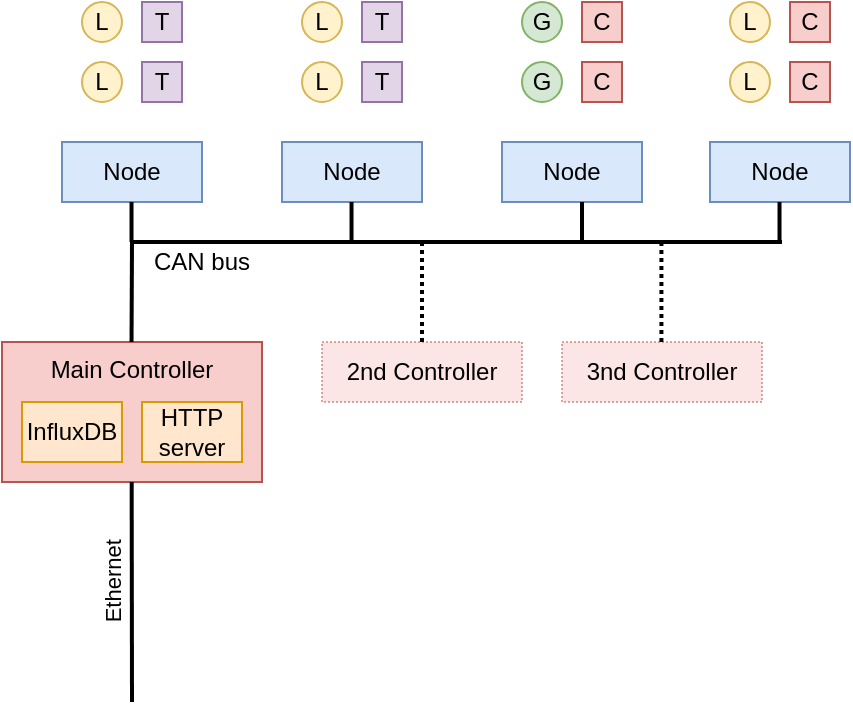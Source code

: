 <mxfile version="14.6.13" type="device"><diagram id="HRbba7matgfOgaHstQEE" name="Page-1"><mxGraphModel dx="621" dy="461" grid="1" gridSize="10" guides="1" tooltips="1" connect="1" arrows="1" fold="1" page="1" pageScale="1" pageWidth="827" pageHeight="1169" math="0" shadow="0"><root><mxCell id="0"/><mxCell id="1" parent="0"/><mxCell id="mF1xLwG7dmuh0pW4vCF_-1" value="Node" style="rounded=0;whiteSpace=wrap;html=1;fillColor=#dae8fc;strokeColor=#6c8ebf;" parent="1" vertex="1"><mxGeometry x="90" y="120" width="70" height="30" as="geometry"/></mxCell><mxCell id="mF1xLwG7dmuh0pW4vCF_-2" value="Node" style="rounded=0;whiteSpace=wrap;html=1;fillColor=#dae8fc;strokeColor=#6c8ebf;" parent="1" vertex="1"><mxGeometry x="200" y="120" width="70" height="30" as="geometry"/></mxCell><mxCell id="mF1xLwG7dmuh0pW4vCF_-4" value="L" style="ellipse;whiteSpace=wrap;html=1;fillColor=#fff2cc;strokeColor=#d6b656;" parent="1" vertex="1"><mxGeometry x="100" y="80" width="20" height="20" as="geometry"/></mxCell><mxCell id="mF1xLwG7dmuh0pW4vCF_-5" value="L" style="ellipse;whiteSpace=wrap;html=1;fillColor=#fff2cc;strokeColor=#d6b656;" parent="1" vertex="1"><mxGeometry x="100" y="50" width="20" height="20" as="geometry"/></mxCell><mxCell id="mF1xLwG7dmuh0pW4vCF_-7" value="T" style="rounded=0;whiteSpace=wrap;html=1;fillColor=#e1d5e7;strokeColor=#9673a6;" parent="1" vertex="1"><mxGeometry x="130" y="80" width="20" height="20" as="geometry"/></mxCell><mxCell id="mF1xLwG7dmuh0pW4vCF_-8" value="T" style="rounded=0;whiteSpace=wrap;html=1;fillColor=#e1d5e7;strokeColor=#9673a6;" parent="1" vertex="1"><mxGeometry x="130" y="50" width="20" height="20" as="geometry"/></mxCell><mxCell id="mF1xLwG7dmuh0pW4vCF_-19" value="L" style="ellipse;whiteSpace=wrap;html=1;fillColor=#fff2cc;strokeColor=#d6b656;" parent="1" vertex="1"><mxGeometry x="210" y="80" width="20" height="20" as="geometry"/></mxCell><mxCell id="mF1xLwG7dmuh0pW4vCF_-20" value="L" style="ellipse;whiteSpace=wrap;html=1;fillColor=#fff2cc;strokeColor=#d6b656;" parent="1" vertex="1"><mxGeometry x="210" y="50" width="20" height="20" as="geometry"/></mxCell><mxCell id="mF1xLwG7dmuh0pW4vCF_-21" value="T" style="rounded=0;whiteSpace=wrap;html=1;fillColor=#e1d5e7;strokeColor=#9673a6;" parent="1" vertex="1"><mxGeometry x="240" y="80" width="20" height="20" as="geometry"/></mxCell><mxCell id="mF1xLwG7dmuh0pW4vCF_-22" value="T" style="rounded=0;whiteSpace=wrap;html=1;fillColor=#e1d5e7;strokeColor=#9673a6;" parent="1" vertex="1"><mxGeometry x="240" y="50" width="20" height="20" as="geometry"/></mxCell><mxCell id="mF1xLwG7dmuh0pW4vCF_-23" value="Node" style="rounded=0;whiteSpace=wrap;html=1;fillColor=#dae8fc;strokeColor=#6c8ebf;" parent="1" vertex="1"><mxGeometry x="310" y="120" width="70" height="30" as="geometry"/></mxCell><mxCell id="mF1xLwG7dmuh0pW4vCF_-24" value="G" style="ellipse;whiteSpace=wrap;html=1;fillColor=#d5e8d4;strokeColor=#82b366;" parent="1" vertex="1"><mxGeometry x="320" y="80" width="20" height="20" as="geometry"/></mxCell><mxCell id="mF1xLwG7dmuh0pW4vCF_-25" value="G" style="ellipse;whiteSpace=wrap;html=1;fillColor=#d5e8d4;strokeColor=#82b366;" parent="1" vertex="1"><mxGeometry x="320" y="50" width="20" height="20" as="geometry"/></mxCell><mxCell id="mF1xLwG7dmuh0pW4vCF_-26" value="C" style="rounded=0;whiteSpace=wrap;html=1;fillColor=#f8cecc;strokeColor=#b85450;" parent="1" vertex="1"><mxGeometry x="350" y="80" width="20" height="20" as="geometry"/></mxCell><mxCell id="mF1xLwG7dmuh0pW4vCF_-27" value="C" style="rounded=0;whiteSpace=wrap;html=1;fillColor=#f8cecc;strokeColor=#b85450;" parent="1" vertex="1"><mxGeometry x="350" y="50" width="20" height="20" as="geometry"/></mxCell><mxCell id="mF1xLwG7dmuh0pW4vCF_-28" value="Main Controller" style="rounded=0;whiteSpace=wrap;html=1;fillColor=#f8cecc;strokeColor=#b85450;verticalAlign=top;" parent="1" vertex="1"><mxGeometry x="60" y="220" width="130" height="70" as="geometry"/></mxCell><mxCell id="mF1xLwG7dmuh0pW4vCF_-31" value="" style="endArrow=none;html=1;strokeWidth=2;" parent="1" edge="1"><mxGeometry width="50" height="50" relative="1" as="geometry"><mxPoint x="124.76" y="220" as="sourcePoint"/><mxPoint x="125" y="170" as="targetPoint"/></mxGeometry></mxCell><mxCell id="mF1xLwG7dmuh0pW4vCF_-32" value="" style="endArrow=none;html=1;strokeWidth=2;" parent="1" edge="1"><mxGeometry width="50" height="50" relative="1" as="geometry"><mxPoint x="450" y="170" as="sourcePoint"/><mxPoint x="125" y="170" as="targetPoint"/></mxGeometry></mxCell><mxCell id="mF1xLwG7dmuh0pW4vCF_-34" value="" style="endArrow=none;html=1;strokeWidth=2;" parent="1" edge="1"><mxGeometry width="50" height="50" relative="1" as="geometry"><mxPoint x="124.76" y="170" as="sourcePoint"/><mxPoint x="124.76" y="150" as="targetPoint"/></mxGeometry></mxCell><mxCell id="mF1xLwG7dmuh0pW4vCF_-35" value="" style="endArrow=none;html=1;strokeWidth=2;" parent="1" edge="1"><mxGeometry width="50" height="50" relative="1" as="geometry"><mxPoint x="234.76" y="170" as="sourcePoint"/><mxPoint x="234.76" y="150" as="targetPoint"/></mxGeometry></mxCell><mxCell id="mF1xLwG7dmuh0pW4vCF_-36" value="" style="endArrow=none;html=1;strokeWidth=2;" parent="1" edge="1"><mxGeometry width="50" height="50" relative="1" as="geometry"><mxPoint x="350" y="170" as="sourcePoint"/><mxPoint x="350" y="150" as="targetPoint"/></mxGeometry></mxCell><mxCell id="mF1xLwG7dmuh0pW4vCF_-37" value="CAN bus" style="text;html=1;strokeColor=none;fillColor=none;align=center;verticalAlign=middle;whiteSpace=wrap;rounded=0;" parent="1" vertex="1"><mxGeometry x="130" y="170" width="60" height="20" as="geometry"/></mxCell><mxCell id="mF1xLwG7dmuh0pW4vCF_-42" value="2nd Controller" style="rounded=0;whiteSpace=wrap;html=1;fillColor=#f8cecc;strokeColor=#b85450;dashed=1;dashPattern=1 1;opacity=50;" parent="1" vertex="1"><mxGeometry x="220" y="220" width="100" height="30" as="geometry"/></mxCell><mxCell id="mF1xLwG7dmuh0pW4vCF_-45" value="" style="endArrow=none;html=1;strokeWidth=2;" parent="1" edge="1"><mxGeometry width="50" height="50" relative="1" as="geometry"><mxPoint x="125" y="400" as="sourcePoint"/><mxPoint x="124.83" y="290" as="targetPoint"/></mxGeometry></mxCell><mxCell id="mF1xLwG7dmuh0pW4vCF_-46" value="Ethernet" style="edgeLabel;html=1;align=center;verticalAlign=middle;resizable=0;points=[];rotation=-90;" parent="mF1xLwG7dmuh0pW4vCF_-45" vertex="1" connectable="0"><mxGeometry x="0.364" relative="1" as="geometry"><mxPoint x="-10" y="15" as="offset"/></mxGeometry></mxCell><mxCell id="mF1xLwG7dmuh0pW4vCF_-49" value="InfluxDB" style="rounded=0;whiteSpace=wrap;html=1;fillColor=#ffe6cc;strokeColor=#d79b00;" parent="1" vertex="1"><mxGeometry x="70" y="250" width="50" height="30" as="geometry"/></mxCell><mxCell id="mF1xLwG7dmuh0pW4vCF_-50" value="HTTP server" style="rounded=0;whiteSpace=wrap;html=1;fillColor=#ffe6cc;strokeColor=#d79b00;" parent="1" vertex="1"><mxGeometry x="130" y="250" width="50" height="30" as="geometry"/></mxCell><mxCell id="mF1xLwG7dmuh0pW4vCF_-51" value="" style="endArrow=none;html=1;strokeWidth=2;dashed=1;dashPattern=1 1;" parent="1" edge="1"><mxGeometry width="50" height="50" relative="1" as="geometry"><mxPoint x="270" y="220" as="sourcePoint"/><mxPoint x="270" y="170" as="targetPoint"/></mxGeometry></mxCell><mxCell id="PR-GhvAHxwCGfs6cuwrp-1" value="Node" style="rounded=0;whiteSpace=wrap;html=1;fillColor=#dae8fc;strokeColor=#6c8ebf;" vertex="1" parent="1"><mxGeometry x="414" y="120" width="70" height="30" as="geometry"/></mxCell><mxCell id="PR-GhvAHxwCGfs6cuwrp-2" value="L" style="ellipse;whiteSpace=wrap;html=1;fillColor=#fff2cc;strokeColor=#d6b656;" vertex="1" parent="1"><mxGeometry x="424" y="80" width="20" height="20" as="geometry"/></mxCell><mxCell id="PR-GhvAHxwCGfs6cuwrp-3" value="L" style="ellipse;whiteSpace=wrap;html=1;fillColor=#fff2cc;strokeColor=#d6b656;" vertex="1" parent="1"><mxGeometry x="424" y="50" width="20" height="20" as="geometry"/></mxCell><mxCell id="PR-GhvAHxwCGfs6cuwrp-4" value="C" style="rounded=0;whiteSpace=wrap;html=1;fillColor=#f8cecc;strokeColor=#b85450;" vertex="1" parent="1"><mxGeometry x="454" y="80" width="20" height="20" as="geometry"/></mxCell><mxCell id="PR-GhvAHxwCGfs6cuwrp-5" value="C" style="rounded=0;whiteSpace=wrap;html=1;fillColor=#f8cecc;strokeColor=#b85450;" vertex="1" parent="1"><mxGeometry x="454" y="50" width="20" height="20" as="geometry"/></mxCell><mxCell id="PR-GhvAHxwCGfs6cuwrp-6" value="" style="endArrow=none;html=1;strokeWidth=2;" edge="1" parent="1"><mxGeometry width="50" height="50" relative="1" as="geometry"><mxPoint x="448.76" y="170" as="sourcePoint"/><mxPoint x="448.76" y="150" as="targetPoint"/></mxGeometry></mxCell><mxCell id="PR-GhvAHxwCGfs6cuwrp-8" value="3nd Controller" style="rounded=0;whiteSpace=wrap;html=1;fillColor=#f8cecc;strokeColor=#b85450;dashed=1;dashPattern=1 1;opacity=50;" vertex="1" parent="1"><mxGeometry x="340" y="220" width="100" height="30" as="geometry"/></mxCell><mxCell id="PR-GhvAHxwCGfs6cuwrp-9" value="" style="endArrow=none;html=1;strokeWidth=2;dashed=1;dashPattern=1 1;" edge="1" parent="1"><mxGeometry width="50" height="50" relative="1" as="geometry"><mxPoint x="389.71" y="220" as="sourcePoint"/><mxPoint x="389.71" y="170" as="targetPoint"/></mxGeometry></mxCell></root></mxGraphModel></diagram></mxfile>
